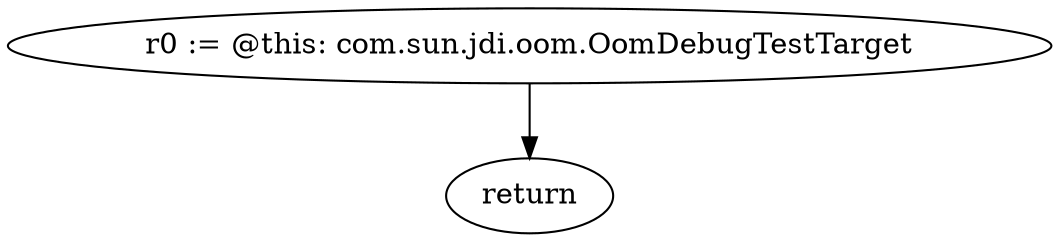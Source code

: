digraph "unitGraph" {
    "r0 := @this: com.sun.jdi.oom.OomDebugTestTarget"
    "return"
    "r0 := @this: com.sun.jdi.oom.OomDebugTestTarget"->"return";
}
